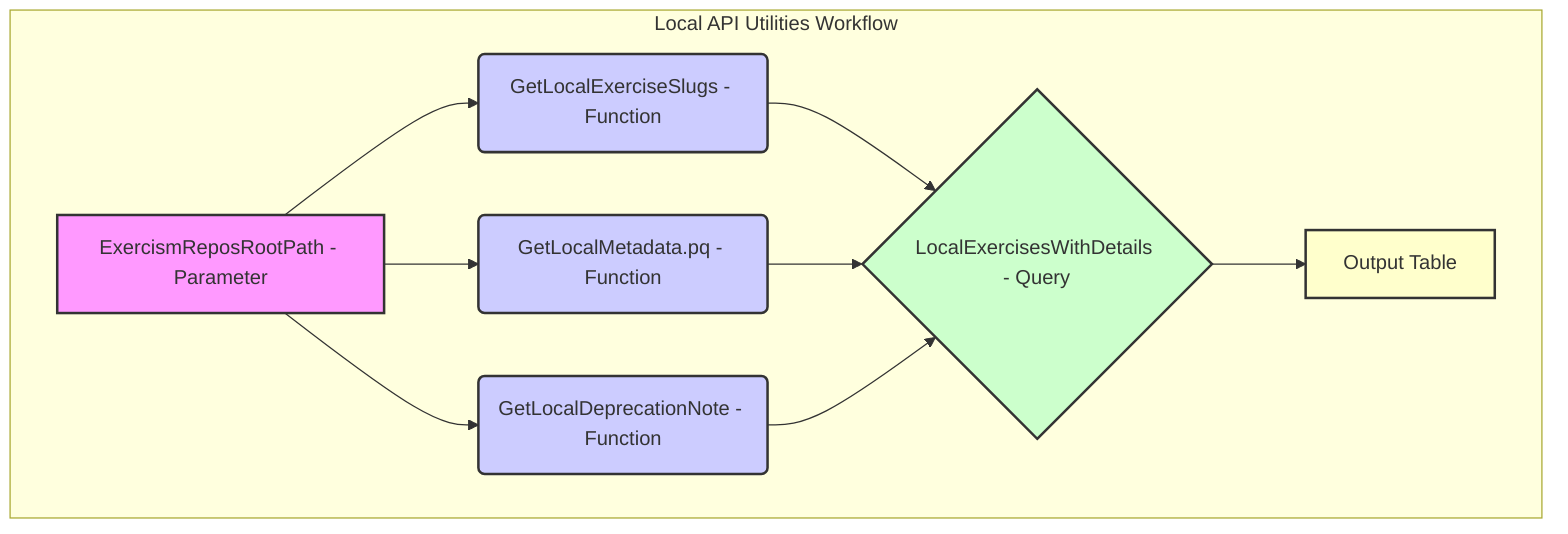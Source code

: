 graph TD
subgraph "Local API Utilities Workflow"
A[ExercismReposRootPath - Parameter] --> B(GetLocalExerciseSlugs - Function);
A --> C(GetLocalMetadata.pq - Function);
A --> D(GetLocalDeprecationNote - Function);

B --> E{LocalExercisesWithDetails - Query};
C --> E;
D --> E;

E --> F[Output Table];
end

classDef param fill:#f9f,stroke:#333,stroke-width:2px,color:#333;
classDef func fill:#ccf,stroke:#333,stroke-width:2px,color:#333;
classDef query fill:#cfc,stroke:#333,stroke-width:2px,color:#333;
classDef output fill:#ffc,stroke:#333,stroke-width:2px,color:#333;

class A param;
class B,C,D func;
class E query;
class F output;